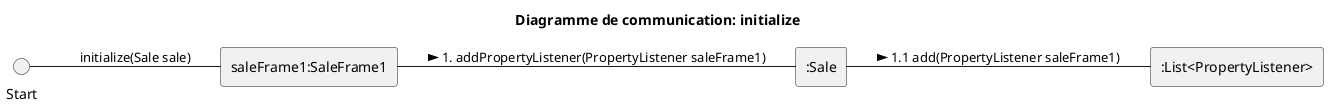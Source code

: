 
@startuml
title Diagramme de communication: initialize
left to right direction
rectangle "saleFrame1:SaleFrame1" as SF
rectangle ":Sale" as S
rectangle ":List<PropertyListener>" as LP
Start -- SF: initialize(Sale sale)
SF -- S: 1. addPropertyListener(PropertyListener saleFrame1) >
S -- LP: 1.1 add(PropertyListener saleFrame1) >
@enduml


@startuml
title Diagramme de communication: setTotal (polymorphe)
left to right direction
rectangle ":Sale" as S
rectangle "propertyListener[i]:List<PropertyListener>" as LP

Start -- S: setTotal(Money newTotal) >
S -- S : 1 publishPropertyEvent(String property,Money value) >
S -- LP: 1.1* onPropertyEvent(Sale this, String name, Money value) >
note on link: Opération polymorphe
@enduml


@startuml
title Diagramme de communication: setTotal SaleFrame1
left to right direction

rectangle ":Sale" as S
rectangle "saleFrame:SaleFrame1" as SF
S -- SF: 1.1* onPropertyEvent(Sale this, String name, Money value) >
note on link: Opération polymorphe
@enduml


@startuml
title Diagramme d'activité (initialise)

|saleFrame:SaleFrame1|
start
:initialize(Sale sale);
|:Sale|
:addPropertyListener(PropertyListener saleFrame1);
|:List<PropertyListener|
:add(PropertyListener sale);
stop
@enduml


@startuml
title Diagramme d'activité (setTotal généralisation)
|:Sale|
start
:setTotal(Money newTotal);
:publishPropertyEvent(String variable, Money total);
|propertyListener[i]:PropertyListener|
:onPropertyEvent(Sale sale, String name, Money value);
note: Opération polymorphe
stop
@enduml

@startuml
title Diagramme d'activité (setTotal spécialisation)
|:SaleFrame1|
start
:onPropertyEvent(Sale sale, String name, Money value);
note: Opération polymorphe
|saleTextField:TextField|
if(name == sale.total) then
  :setText(String value);
endif
stop
@enduml

@startuml
title diagramme de séquence (initialise)
skinparam style strictuml
participant "saleFrame:SaleFrame1" as SF
participant ":Sale" as S
participant ":List<PropertyListener>" as LP
[o-> SF  :initialize(Sale sale)
note right of SF: opération polymorphe
SF -> S : addPropertyListener(PropertyListener saleFrame)
S -> LP : add(PropertyListener saleFrame)
@enduml

@startuml

title diagramme de séquence (setTotal généralisation)
skinparam style strictuml
participant ":Sale" as S
participant "propertyListener[i]:List<PropertyListener>" as LP
[o-> S : setTotal(Money newTotal)
activate S
S -> S : publishPropertyEvent(String variable, Money total)
activate S
loop 
S -> LP : onPropertyEvent(Sale sale, String name, Money value)
end
deactivate S
deactivate S
@enduml

@startuml
title diagramme de séquence (setTotal spécialisation)
skinparam style strictuml
participant ":Sale" as S
participant ":SaleFrame1" as SF
participant "saleTextField::TextField" as STF
note right of S: Opération polymorphe
S -> SF : onPropertyEvent(Sale sale, String name, Money value)
activate SF
opt name == sale.total
SF -> STF : setText(String string)
end 
deactivate SF
@enduml
